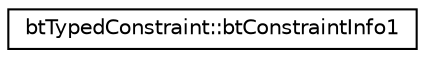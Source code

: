 digraph G
{
  edge [fontname="Helvetica",fontsize="10",labelfontname="Helvetica",labelfontsize="10"];
  node [fontname="Helvetica",fontsize="10",shape=record];
  rankdir=LR;
  Node1 [label="btTypedConstraint::btConstraintInfo1",height=0.2,width=0.4,color="black", fillcolor="white", style="filled",URL="$d3/dd1/structbtTypedConstraint_1_1btConstraintInfo1.html"];
}
